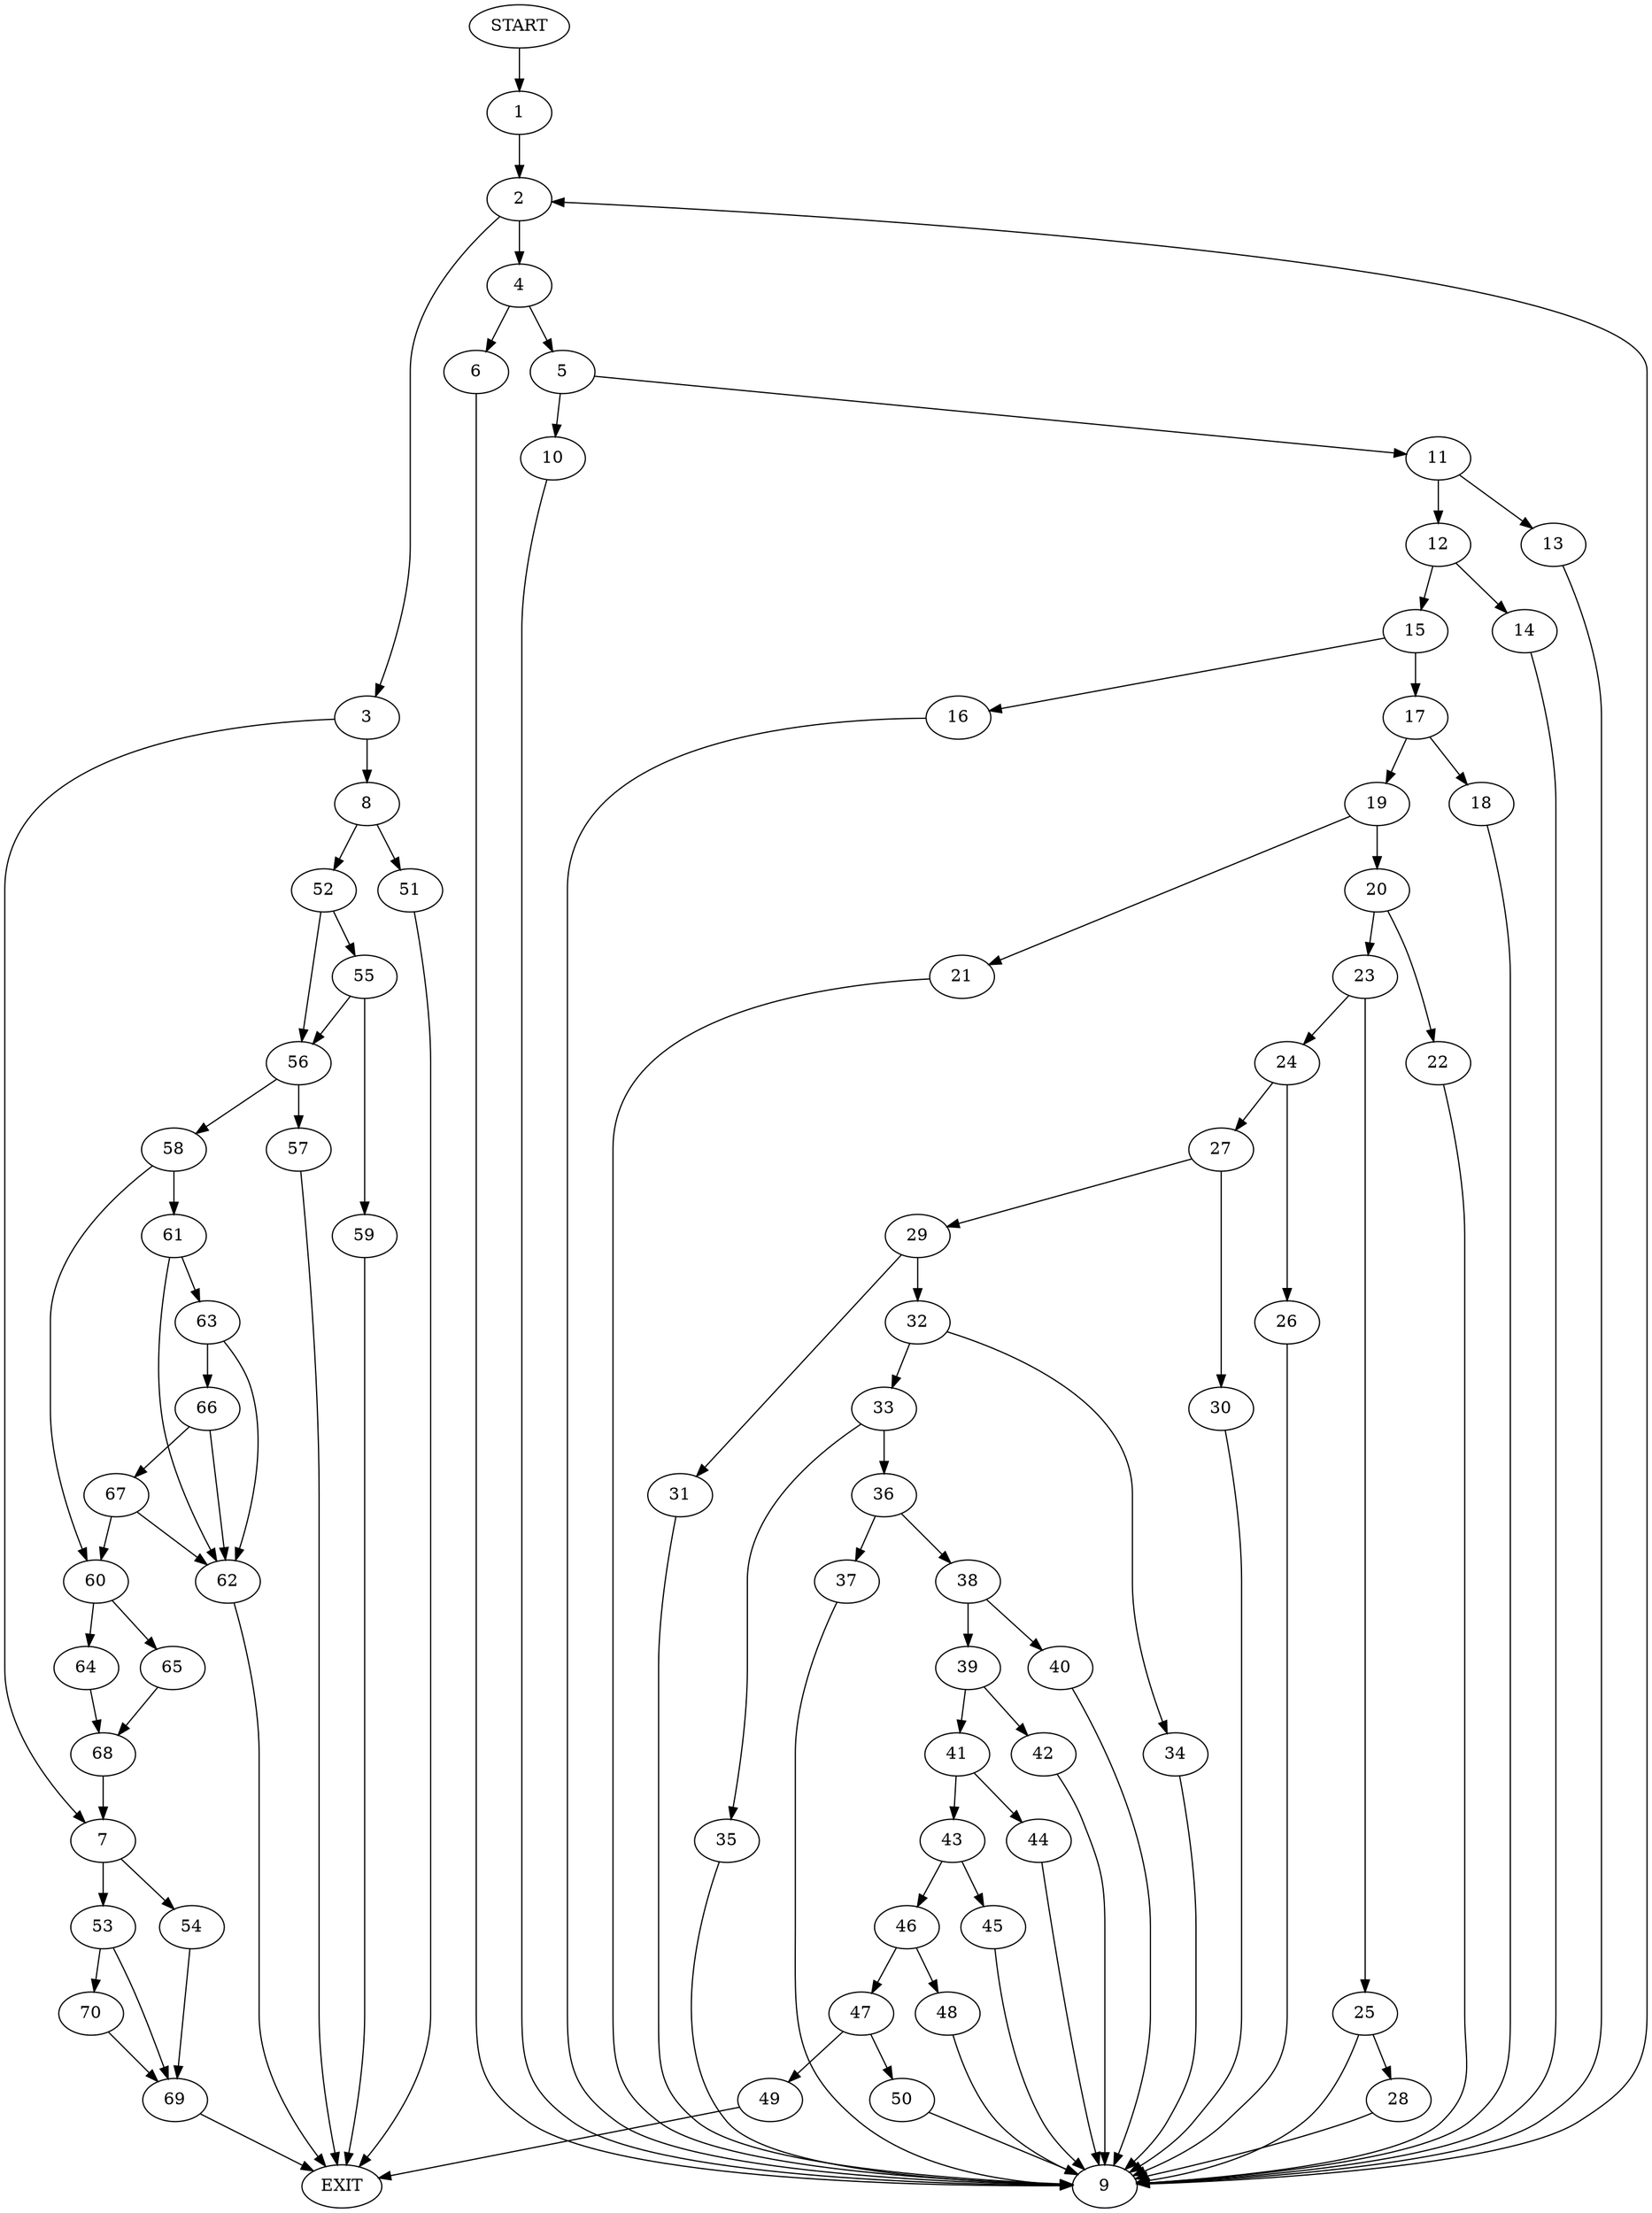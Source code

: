 digraph {
0 [label="START"]
71 [label="EXIT"]
0 -> 1
1 -> 2
2 -> 3
2 -> 4
4 -> 5
4 -> 6
3 -> 7
3 -> 8
6 -> 9
5 -> 10
5 -> 11
9 -> 2
10 -> 9
11 -> 12
11 -> 13
13 -> 9
12 -> 14
12 -> 15
15 -> 16
15 -> 17
14 -> 9
17 -> 18
17 -> 19
16 -> 9
19 -> 20
19 -> 21
18 -> 9
20 -> 22
20 -> 23
21 -> 9
23 -> 24
23 -> 25
22 -> 9
24 -> 26
24 -> 27
25 -> 28
25 -> 9
26 -> 9
27 -> 29
27 -> 30
29 -> 31
29 -> 32
30 -> 9
31 -> 9
32 -> 33
32 -> 34
34 -> 9
33 -> 35
33 -> 36
35 -> 9
36 -> 37
36 -> 38
37 -> 9
38 -> 39
38 -> 40
40 -> 9
39 -> 41
39 -> 42
41 -> 43
41 -> 44
42 -> 9
43 -> 45
43 -> 46
44 -> 9
45 -> 9
46 -> 47
46 -> 48
47 -> 49
47 -> 50
48 -> 9
50 -> 9
49 -> 71
28 -> 9
8 -> 51
8 -> 52
7 -> 53
7 -> 54
52 -> 55
52 -> 56
51 -> 71
56 -> 57
56 -> 58
55 -> 59
55 -> 56
59 -> 71
57 -> 71
58 -> 60
58 -> 61
61 -> 62
61 -> 63
60 -> 64
60 -> 65
62 -> 71
63 -> 66
63 -> 62
66 -> 62
66 -> 67
67 -> 62
67 -> 60
65 -> 68
64 -> 68
68 -> 7
54 -> 69
53 -> 70
53 -> 69
69 -> 71
70 -> 69
}
